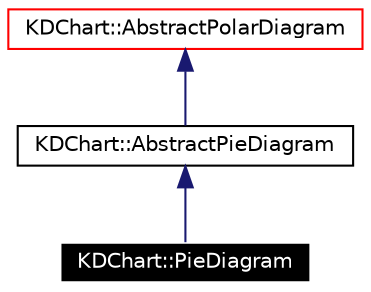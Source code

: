 digraph G
{
  edge [fontname="Helvetica",fontsize=10,labelfontname="Helvetica",labelfontsize=10];
  node [fontname="Helvetica",fontsize=10,shape=record];
  Node488 [label="KDChart::PieDiagram",height=0.2,width=0.4,color="white", fillcolor="black", style="filled" fontcolor="white"];
  Node489 -> Node488 [dir=back,color="midnightblue",fontsize=10,style="solid",fontname="Helvetica"];
  Node489 [label="KDChart::AbstractPieDiagram",height=0.2,width=0.4,color="black",URL="$class_k_d_chart_1_1_abstract_pie_diagram.html"];
  Node490 -> Node489 [dir=back,color="midnightblue",fontsize=10,style="solid",fontname="Helvetica"];
  Node490 [label="KDChart::AbstractPolarDiagram",height=0.2,width=0.4,color="red",URL="$class_k_d_chart_1_1_abstract_polar_diagram.html"];
}
